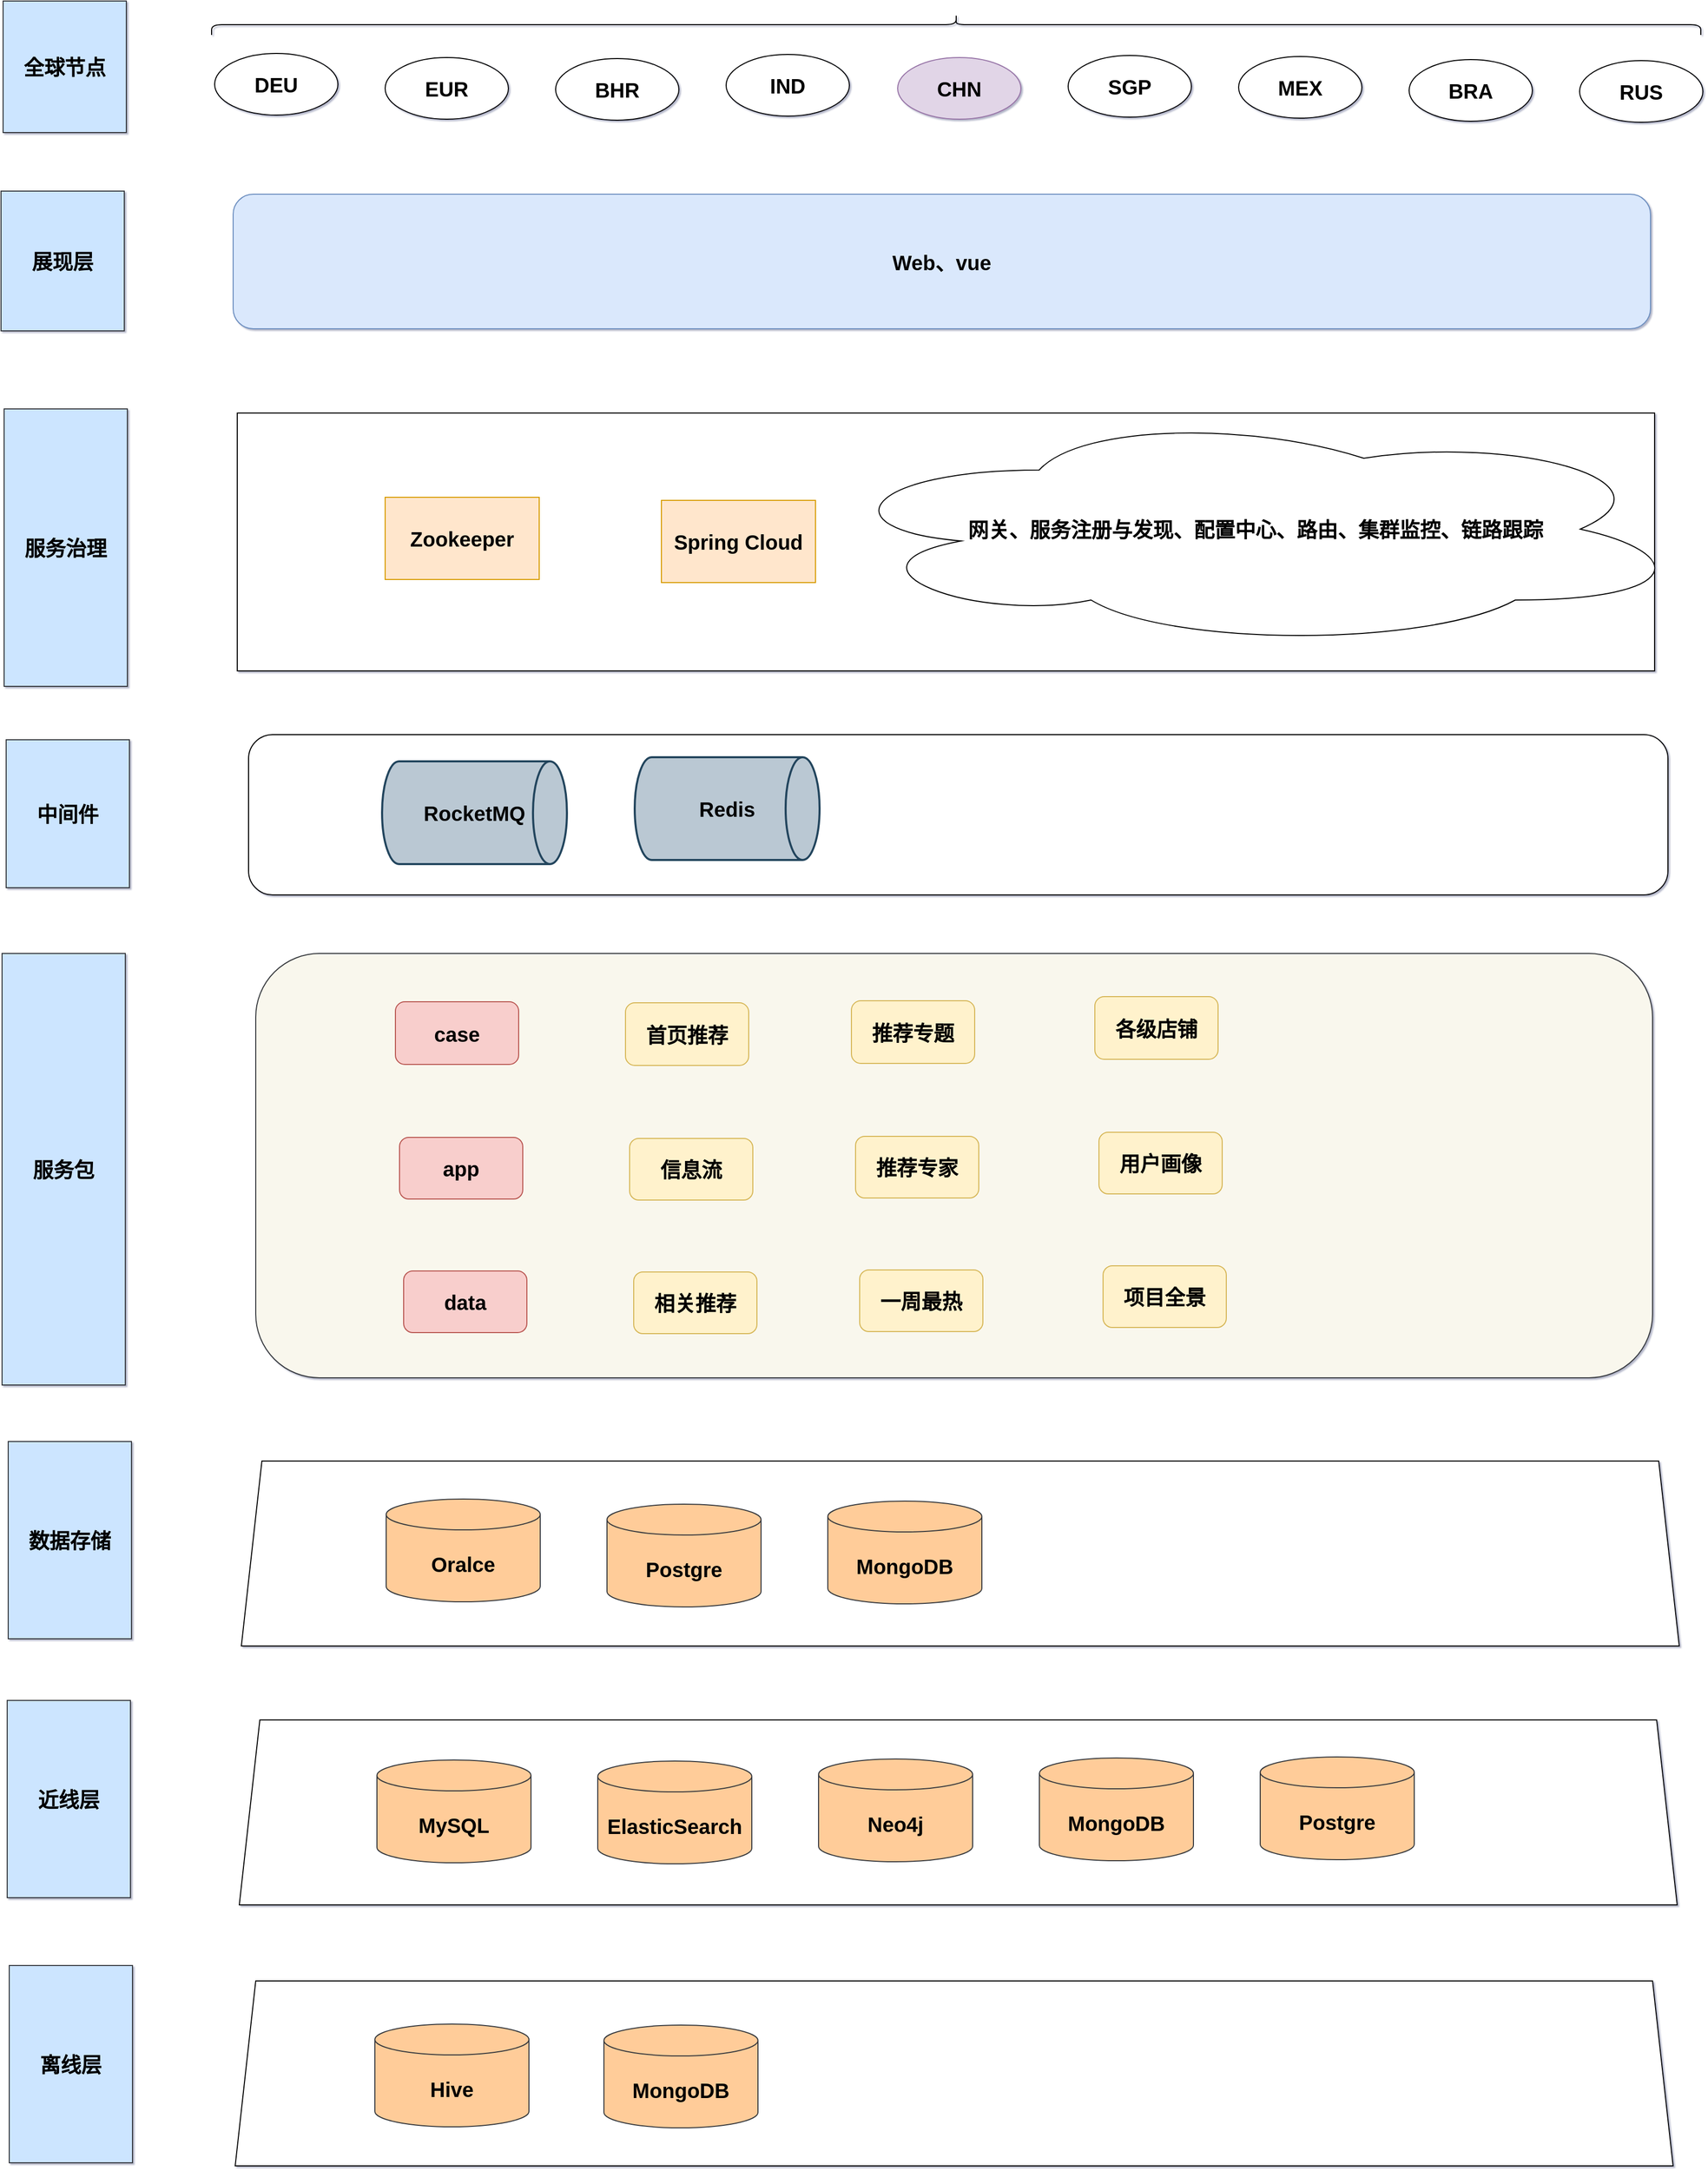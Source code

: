 <mxfile version="16.5.1" type="device"><diagram name="Technology" id="yIwyOBxr3fZb6Ma79Ysj"><mxGraphModel dx="1570" dy="1098" grid="0" gridSize="10" guides="0" tooltips="1" connect="1" arrows="1" fold="1" page="0" pageScale="1" pageWidth="4681" pageHeight="3300" math="0" shadow="1"><root><mxCell id="n-6Oc77lEkILCvmwuxOk-0"/><mxCell id="n-6Oc77lEkILCvmwuxOk-1" parent="n-6Oc77lEkILCvmwuxOk-0"/><mxCell id="2tt0d1bZNJooBDQABfdz-0" value="" style="rounded=1;whiteSpace=wrap;html=1;sketch=0;fontSize=20;gradientColor=none;fontStyle=1;labelBackgroundColor=none;labelBorderColor=none;fontFamily=Helvetica;" parent="n-6Oc77lEkILCvmwuxOk-1" vertex="1"><mxGeometry x="1423" y="1123" width="1382" height="156" as="geometry"/></mxCell><mxCell id="n-6Oc77lEkILCvmwuxOk-3" value="IND" style="ellipse;whiteSpace=wrap;html=1;rounded=0;fontSize=20;fontStyle=1;labelBackgroundColor=none;labelBorderColor=none;fontFamily=Helvetica;" parent="n-6Oc77lEkILCvmwuxOk-1" vertex="1"><mxGeometry x="1888" y="461" width="120" height="60" as="geometry"/></mxCell><mxCell id="n-6Oc77lEkILCvmwuxOk-4" value="SGP" style="ellipse;whiteSpace=wrap;html=1;rounded=0;fontSize=20;fontStyle=1;labelBackgroundColor=none;labelBorderColor=none;fontFamily=Helvetica;" parent="n-6Oc77lEkILCvmwuxOk-1" vertex="1"><mxGeometry x="2221" y="462" width="120" height="60" as="geometry"/></mxCell><mxCell id="n-6Oc77lEkILCvmwuxOk-5" value="&lt;span style=&quot;font-size: 20px;&quot;&gt;MEX&lt;/span&gt;" style="ellipse;whiteSpace=wrap;html=1;rounded=0;fontSize=20;fontStyle=1;labelBackgroundColor=none;labelBorderColor=none;fontFamily=Helvetica;" parent="n-6Oc77lEkILCvmwuxOk-1" vertex="1"><mxGeometry x="2387" y="463" width="120" height="60" as="geometry"/></mxCell><mxCell id="n-6Oc77lEkILCvmwuxOk-6" value="CHN" style="ellipse;whiteSpace=wrap;html=1;rounded=0;fontSize=20;fontStyle=1;fillColor=#e1d5e7;strokeColor=#9673a6;labelBackgroundColor=none;labelBorderColor=none;fontFamily=Helvetica;" parent="n-6Oc77lEkILCvmwuxOk-1" vertex="1"><mxGeometry x="2055" y="464" width="120" height="60" as="geometry"/></mxCell><mxCell id="n-6Oc77lEkILCvmwuxOk-7" value="DEU" style="ellipse;whiteSpace=wrap;html=1;rounded=0;fontSize=20;fontStyle=1;labelBackgroundColor=none;labelBorderColor=none;fontFamily=Helvetica;" parent="n-6Oc77lEkILCvmwuxOk-1" vertex="1"><mxGeometry x="1390" y="460" width="120" height="60" as="geometry"/></mxCell><mxCell id="n-6Oc77lEkILCvmwuxOk-8" value="RUS" style="ellipse;whiteSpace=wrap;html=1;rounded=0;fontSize=20;fontStyle=1;labelBackgroundColor=none;labelBorderColor=none;fontFamily=Helvetica;" parent="n-6Oc77lEkILCvmwuxOk-1" vertex="1"><mxGeometry x="2719" y="467" width="120" height="60" as="geometry"/></mxCell><mxCell id="n-6Oc77lEkILCvmwuxOk-9" value="EUR" style="ellipse;whiteSpace=wrap;html=1;rounded=0;fontSize=20;fontStyle=1;labelBackgroundColor=none;labelBorderColor=none;fontFamily=Helvetica;" parent="n-6Oc77lEkILCvmwuxOk-1" vertex="1"><mxGeometry x="1556" y="464" width="120" height="60" as="geometry"/></mxCell><mxCell id="n-6Oc77lEkILCvmwuxOk-10" value="BHR" style="ellipse;whiteSpace=wrap;html=1;rounded=0;fontSize=20;fontStyle=1;labelBackgroundColor=none;labelBorderColor=none;fontFamily=Helvetica;" parent="n-6Oc77lEkILCvmwuxOk-1" vertex="1"><mxGeometry x="1722" y="465" width="120" height="60" as="geometry"/></mxCell><mxCell id="n-6Oc77lEkILCvmwuxOk-12" value="BRA" style="ellipse;whiteSpace=wrap;html=1;rounded=0;fontSize=20;fontStyle=1;labelBackgroundColor=none;labelBorderColor=none;fontFamily=Helvetica;" parent="n-6Oc77lEkILCvmwuxOk-1" vertex="1"><mxGeometry x="2553" y="466" width="120" height="60" as="geometry"/></mxCell><mxCell id="n-6Oc77lEkILCvmwuxOk-17" value="" style="shape=curlyBracket;whiteSpace=wrap;html=1;rounded=1;flipH=1;rotation=-90;fontSize=20;fontStyle=1;labelBackgroundColor=none;labelBorderColor=none;fontFamily=Helvetica;" parent="n-6Oc77lEkILCvmwuxOk-1" vertex="1"><mxGeometry x="2102" y="-293" width="20" height="1450" as="geometry"/></mxCell><mxCell id="2YTRHmo_nxILaKStBPcS-0" value="Web、vue" style="rounded=1;whiteSpace=wrap;html=1;sketch=0;fontSize=20;fillColor=#dae8fc;strokeColor=#6c8ebf;fontStyle=1;labelBackgroundColor=none;labelBorderColor=none;fontFamily=Helvetica;" parent="n-6Oc77lEkILCvmwuxOk-1" vertex="1"><mxGeometry x="1408" y="597" width="1380" height="131" as="geometry"/></mxCell><mxCell id="2YTRHmo_nxILaKStBPcS-2" value="" style="rounded=0;whiteSpace=wrap;html=1;sketch=0;fontSize=20;fontStyle=1;shadow=0;fillColor=default;labelBackgroundColor=none;labelBorderColor=none;fontFamily=Helvetica;" parent="n-6Oc77lEkILCvmwuxOk-1" vertex="1"><mxGeometry x="1412" y="810" width="1380" height="251" as="geometry"/></mxCell><mxCell id="n-6Oc77lEkILCvmwuxOk-2" value="Zookeeper" style="rounded=0;whiteSpace=wrap;html=1;fontSize=20;fontStyle=1;fillColor=#ffe6cc;strokeColor=#d79b00;labelBackgroundColor=none;labelBorderColor=none;fontFamily=Helvetica;" parent="n-6Oc77lEkILCvmwuxOk-1" vertex="1"><mxGeometry x="1556" y="892" width="150" height="80" as="geometry"/></mxCell><mxCell id="2YTRHmo_nxILaKStBPcS-1" value="Spring Cloud" style="rounded=0;whiteSpace=wrap;html=1;fontSize=20;fontStyle=1;fillColor=#ffe6cc;strokeColor=#d79b00;labelBackgroundColor=none;labelBorderColor=none;fontFamily=Helvetica;" parent="n-6Oc77lEkILCvmwuxOk-1" vertex="1"><mxGeometry x="1825" y="895" width="150" height="80" as="geometry"/></mxCell><mxCell id="2YTRHmo_nxILaKStBPcS-3" value="" style="rounded=1;whiteSpace=wrap;html=1;sketch=0;fontSize=20;fontStyle=1;fillColor=#f9f7ed;strokeColor=#36393d;labelBackgroundColor=none;labelBorderColor=none;fontFamily=Helvetica;" parent="n-6Oc77lEkILCvmwuxOk-1" vertex="1"><mxGeometry x="1430" y="1336" width="1360" height="413" as="geometry"/></mxCell><mxCell id="2YTRHmo_nxILaKStBPcS-13" value="case" style="rounded=1;whiteSpace=wrap;html=1;fontSize=20;fontStyle=1;fillColor=#f8cecc;strokeColor=#b85450;labelBackgroundColor=none;labelBorderColor=none;fontFamily=Helvetica;" parent="n-6Oc77lEkILCvmwuxOk-1" vertex="1"><mxGeometry x="1566" y="1383" width="120" height="61" as="geometry"/></mxCell><mxCell id="2YTRHmo_nxILaKStBPcS-14" value="app" style="rounded=1;whiteSpace=wrap;html=1;fontSize=20;fontStyle=1;fillColor=#f8cecc;strokeColor=#b85450;labelBackgroundColor=none;labelBorderColor=none;fontFamily=Helvetica;" parent="n-6Oc77lEkILCvmwuxOk-1" vertex="1"><mxGeometry x="1570" y="1515" width="120" height="60" as="geometry"/></mxCell><mxCell id="2YTRHmo_nxILaKStBPcS-15" value="data" style="rounded=1;whiteSpace=wrap;html=1;fontSize=20;fontStyle=1;fillColor=#f8cecc;strokeColor=#b85450;labelBackgroundColor=none;labelBorderColor=none;fontFamily=Helvetica;" parent="n-6Oc77lEkILCvmwuxOk-1" vertex="1"><mxGeometry x="1574" y="1645" width="120" height="60" as="geometry"/></mxCell><mxCell id="2YTRHmo_nxILaKStBPcS-20" value="首页推荐" style="rounded=1;whiteSpace=wrap;html=1;fontSize=20;fontStyle=1;fillColor=#fff2cc;strokeColor=#d6b656;labelBackgroundColor=none;labelBorderColor=none;fontFamily=Helvetica;" parent="n-6Oc77lEkILCvmwuxOk-1" vertex="1"><mxGeometry x="1790" y="1384" width="120" height="61" as="geometry"/></mxCell><mxCell id="2YTRHmo_nxILaKStBPcS-21" value="信息流" style="rounded=1;whiteSpace=wrap;html=1;fontSize=20;fontStyle=1;fillColor=#fff2cc;strokeColor=#d6b656;labelBackgroundColor=none;labelBorderColor=none;fontFamily=Helvetica;" parent="n-6Oc77lEkILCvmwuxOk-1" vertex="1"><mxGeometry x="1794" y="1516" width="120" height="60" as="geometry"/></mxCell><mxCell id="2YTRHmo_nxILaKStBPcS-22" value="相关推荐" style="rounded=1;whiteSpace=wrap;html=1;fontSize=20;fontStyle=1;fillColor=#fff2cc;strokeColor=#d6b656;labelBackgroundColor=none;labelBorderColor=none;fontFamily=Helvetica;" parent="n-6Oc77lEkILCvmwuxOk-1" vertex="1"><mxGeometry x="1798" y="1646" width="120" height="60" as="geometry"/></mxCell><mxCell id="2YTRHmo_nxILaKStBPcS-23" value="推荐专题" style="rounded=1;whiteSpace=wrap;html=1;fontSize=20;fontStyle=1;fillColor=#fff2cc;strokeColor=#d6b656;labelBackgroundColor=none;labelBorderColor=none;fontFamily=Helvetica;" parent="n-6Oc77lEkILCvmwuxOk-1" vertex="1"><mxGeometry x="2010" y="1382" width="120" height="61" as="geometry"/></mxCell><mxCell id="2YTRHmo_nxILaKStBPcS-24" value="推荐专家" style="rounded=1;whiteSpace=wrap;html=1;fontSize=20;fontStyle=1;fillColor=#fff2cc;strokeColor=#d6b656;labelBackgroundColor=none;labelBorderColor=none;fontFamily=Helvetica;" parent="n-6Oc77lEkILCvmwuxOk-1" vertex="1"><mxGeometry x="2014" y="1514" width="120" height="60" as="geometry"/></mxCell><mxCell id="2YTRHmo_nxILaKStBPcS-25" value="&lt;span style=&quot;font-size: 20px;&quot;&gt;一周最热&lt;/span&gt;" style="rounded=1;whiteSpace=wrap;html=1;fontSize=20;fontStyle=1;fillColor=#fff2cc;strokeColor=#d6b656;labelBackgroundColor=none;labelBorderColor=none;fontFamily=Helvetica;" parent="n-6Oc77lEkILCvmwuxOk-1" vertex="1"><mxGeometry x="2018" y="1644" width="120" height="60" as="geometry"/></mxCell><mxCell id="2YTRHmo_nxILaKStBPcS-26" value="各级店铺" style="rounded=1;whiteSpace=wrap;html=1;fontSize=20;fontStyle=1;fillColor=#fff2cc;strokeColor=#d6b656;labelBackgroundColor=none;labelBorderColor=none;fontFamily=Helvetica;" parent="n-6Oc77lEkILCvmwuxOk-1" vertex="1"><mxGeometry x="2247" y="1378" width="120" height="61" as="geometry"/></mxCell><mxCell id="2YTRHmo_nxILaKStBPcS-27" value="用户画像" style="rounded=1;whiteSpace=wrap;html=1;fontSize=20;fontStyle=1;fillColor=#fff2cc;strokeColor=#d6b656;labelBackgroundColor=none;labelBorderColor=none;fontFamily=Helvetica;" parent="n-6Oc77lEkILCvmwuxOk-1" vertex="1"><mxGeometry x="2251" y="1510" width="120" height="60" as="geometry"/></mxCell><mxCell id="2YTRHmo_nxILaKStBPcS-28" value="&lt;span style=&quot;font-size: 20px;&quot;&gt;项目全景&lt;/span&gt;" style="rounded=1;whiteSpace=wrap;html=1;fontSize=20;fontStyle=1;fillColor=#fff2cc;strokeColor=#d6b656;labelBackgroundColor=none;labelBorderColor=none;fontFamily=Helvetica;" parent="n-6Oc77lEkILCvmwuxOk-1" vertex="1"><mxGeometry x="2255" y="1640" width="120" height="60" as="geometry"/></mxCell><mxCell id="2YTRHmo_nxILaKStBPcS-29" value="" style="shape=trapezoid;perimeter=trapezoidPerimeter;whiteSpace=wrap;html=1;fixedSize=1;rounded=0;sketch=0;fontSize=20;gradientColor=none;fontStyle=1;labelBackgroundColor=none;labelBorderColor=none;fontFamily=Helvetica;" parent="n-6Oc77lEkILCvmwuxOk-1" vertex="1"><mxGeometry x="1416" y="1830" width="1400" height="180" as="geometry"/></mxCell><mxCell id="2YTRHmo_nxILaKStBPcS-31" value="Oralce" style="shape=cylinder3;whiteSpace=wrap;html=1;boundedLbl=1;backgroundOutline=1;size=15;rounded=0;sketch=0;fontSize=20;fontStyle=1;rotation=0;flipV=1;flipH=0;direction=west;fillColor=#ffcc99;strokeColor=#36393d;labelBackgroundColor=none;labelBorderColor=none;fontFamily=Helvetica;" parent="n-6Oc77lEkILCvmwuxOk-1" vertex="1"><mxGeometry x="1557" y="1867" width="150" height="100" as="geometry"/></mxCell><mxCell id="2YTRHmo_nxILaKStBPcS-32" value="Postgre" style="shape=cylinder3;whiteSpace=wrap;html=1;boundedLbl=1;backgroundOutline=1;size=15;rounded=0;sketch=0;fontSize=20;fontStyle=1;rotation=0;flipV=1;flipH=0;direction=west;fillColor=#ffcc99;strokeColor=#36393d;labelBackgroundColor=none;labelBorderColor=none;fontFamily=Helvetica;" parent="n-6Oc77lEkILCvmwuxOk-1" vertex="1"><mxGeometry x="1772" y="1872" width="150" height="100" as="geometry"/></mxCell><mxCell id="2YTRHmo_nxILaKStBPcS-33" value="MongoDB" style="shape=cylinder3;whiteSpace=wrap;html=1;boundedLbl=1;backgroundOutline=1;size=15;rounded=0;sketch=0;fontSize=20;fontStyle=1;rotation=0;flipV=1;flipH=0;direction=west;fillColor=#ffcc99;strokeColor=#36393d;labelBackgroundColor=none;labelBorderColor=none;fontFamily=Helvetica;" parent="n-6Oc77lEkILCvmwuxOk-1" vertex="1"><mxGeometry x="1987" y="1869" width="150" height="100" as="geometry"/></mxCell><mxCell id="2tt0d1bZNJooBDQABfdz-4" value="RocketMQ" style="strokeWidth=2;html=1;shape=mxgraph.flowchart.direct_data;whiteSpace=wrap;rounded=0;sketch=0;fontSize=20;fontStyle=1;fillColor=#bac8d3;strokeColor=#23445d;labelBackgroundColor=none;labelBorderColor=none;fontFamily=Helvetica;" parent="n-6Oc77lEkILCvmwuxOk-1" vertex="1"><mxGeometry x="1553" y="1149" width="180" height="100" as="geometry"/></mxCell><mxCell id="2tt0d1bZNJooBDQABfdz-5" value="Redis" style="strokeWidth=2;html=1;shape=mxgraph.flowchart.direct_data;whiteSpace=wrap;rounded=0;sketch=0;fontSize=20;fontStyle=1;fillColor=#bac8d3;strokeColor=#23445d;labelBackgroundColor=none;labelBorderColor=none;fontFamily=Helvetica;" parent="n-6Oc77lEkILCvmwuxOk-1" vertex="1"><mxGeometry x="1799" y="1145" width="180" height="100" as="geometry"/></mxCell><mxCell id="0-m3_zsZBjf0WHvTpmzD-0" value="展现层" style="rounded=0;whiteSpace=wrap;html=1;sketch=0;fontSize=20;fillColor=#cce5ff;strokeColor=#36393d;fontStyle=1;flipH=1;flipV=1;labelBackgroundColor=none;labelBorderColor=none;fontFamily=Helvetica;" parent="n-6Oc77lEkILCvmwuxOk-1" vertex="1"><mxGeometry x="1182" y="594" width="120" height="136" as="geometry"/></mxCell><mxCell id="0-m3_zsZBjf0WHvTpmzD-1" value="&lt;span style=&quot;font-size: 20px;&quot;&gt;全球节点&lt;/span&gt;" style="rounded=0;whiteSpace=wrap;html=1;sketch=0;fontSize=20;fillColor=#cce5ff;strokeColor=#36393d;fontStyle=1;flipH=1;flipV=1;labelBackgroundColor=none;labelBorderColor=none;fontFamily=Helvetica;" parent="n-6Oc77lEkILCvmwuxOk-1" vertex="1"><mxGeometry x="1184" y="409" width="120" height="128" as="geometry"/></mxCell><mxCell id="0-m3_zsZBjf0WHvTpmzD-2" value="&lt;span style=&quot;font-size: 20px;&quot;&gt;服务包&lt;/span&gt;" style="rounded=0;whiteSpace=wrap;html=1;sketch=0;fontSize=20;fillColor=#cce5ff;strokeColor=#36393d;fontStyle=1;flipH=1;flipV=1;labelBackgroundColor=none;labelBorderColor=none;fontFamily=Helvetica;" parent="n-6Oc77lEkILCvmwuxOk-1" vertex="1"><mxGeometry x="1183" y="1336" width="120" height="420" as="geometry"/></mxCell><mxCell id="0-m3_zsZBjf0WHvTpmzD-3" value="数据存储" style="rounded=0;whiteSpace=wrap;html=1;sketch=0;fontSize=20;fillColor=#cce5ff;strokeColor=#36393d;fontStyle=1;flipH=1;flipV=1;labelBackgroundColor=none;labelBorderColor=none;fontFamily=Helvetica;" parent="n-6Oc77lEkILCvmwuxOk-1" vertex="1"><mxGeometry x="1189" y="1811" width="120" height="192" as="geometry"/></mxCell><mxCell id="0-m3_zsZBjf0WHvTpmzD-21" value="&lt;span style=&quot;font-size: 20px;&quot;&gt;服务治理&lt;/span&gt;" style="rounded=0;whiteSpace=wrap;html=1;sketch=0;fontSize=20;fillColor=#cce5ff;strokeColor=#36393d;fontStyle=1;flipH=1;flipV=1;labelBackgroundColor=none;labelBorderColor=none;fontFamily=Helvetica;" parent="n-6Oc77lEkILCvmwuxOk-1" vertex="1"><mxGeometry x="1185" y="806" width="120" height="270" as="geometry"/></mxCell><mxCell id="0-m3_zsZBjf0WHvTpmzD-22" value="&lt;span style=&quot;font-size: 20px;&quot;&gt;中间件&lt;/span&gt;" style="rounded=0;whiteSpace=wrap;html=1;sketch=0;fontSize=20;fillColor=#cce5ff;strokeColor=#36393d;fontStyle=1;flipH=1;flipV=1;labelBackgroundColor=none;labelBorderColor=none;fontFamily=Helvetica;" parent="n-6Oc77lEkILCvmwuxOk-1" vertex="1"><mxGeometry x="1187" y="1128" width="120" height="144" as="geometry"/></mxCell><mxCell id="0" value="" style="shape=trapezoid;perimeter=trapezoidPerimeter;whiteSpace=wrap;html=1;fixedSize=1;rounded=0;sketch=0;fontSize=20;gradientColor=none;fontStyle=1;labelBackgroundColor=none;labelBorderColor=none;fontFamily=Helvetica;" parent="n-6Oc77lEkILCvmwuxOk-1" vertex="1"><mxGeometry x="1414" y="2082" width="1400" height="180" as="geometry"/></mxCell><mxCell id="2" value="Postgre" style="shape=cylinder3;whiteSpace=wrap;html=1;boundedLbl=1;backgroundOutline=1;size=15;rounded=0;sketch=0;fontSize=20;fontStyle=1;rotation=0;flipV=1;flipH=0;direction=west;fillColor=#ffcc99;strokeColor=#36393d;labelBackgroundColor=none;labelBorderColor=none;fontFamily=Helvetica;" parent="n-6Oc77lEkILCvmwuxOk-1" vertex="1"><mxGeometry x="2408" y="2118" width="150" height="100" as="geometry"/></mxCell><mxCell id="3" value="MongoDB" style="shape=cylinder3;whiteSpace=wrap;html=1;boundedLbl=1;backgroundOutline=1;size=15;rounded=0;sketch=0;fontSize=20;fontStyle=1;rotation=0;flipV=1;flipH=0;direction=west;fillColor=#ffcc99;strokeColor=#36393d;labelBackgroundColor=none;labelBorderColor=none;fontFamily=Helvetica;" parent="n-6Oc77lEkILCvmwuxOk-1" vertex="1"><mxGeometry x="2193" y="2119" width="150" height="100" as="geometry"/></mxCell><mxCell id="4" value="MySQL" style="shape=cylinder3;whiteSpace=wrap;html=1;boundedLbl=1;backgroundOutline=1;size=15;rounded=0;sketch=0;fontSize=20;fontStyle=1;rotation=0;flipV=1;flipH=0;direction=west;fillColor=#ffcc99;strokeColor=#36393d;labelBackgroundColor=none;labelBorderColor=none;fontFamily=Helvetica;" parent="n-6Oc77lEkILCvmwuxOk-1" vertex="1"><mxGeometry x="1548" y="2121" width="150" height="100" as="geometry"/></mxCell><mxCell id="6" value="Neo4j" style="shape=cylinder3;whiteSpace=wrap;html=1;boundedLbl=1;backgroundOutline=1;size=15;rounded=0;sketch=0;fontSize=20;fontStyle=1;rotation=0;flipV=1;flipH=0;direction=west;fillColor=#ffcc99;strokeColor=#36393d;labelBackgroundColor=none;labelBorderColor=none;fontFamily=Helvetica;" parent="n-6Oc77lEkILCvmwuxOk-1" vertex="1"><mxGeometry x="1978" y="2120" width="150" height="100" as="geometry"/></mxCell><mxCell id="7" value="ElasticSearch" style="shape=cylinder3;whiteSpace=wrap;html=1;boundedLbl=1;backgroundOutline=1;size=15;rounded=0;sketch=0;fontSize=20;fontStyle=1;rotation=0;flipV=1;flipH=0;direction=west;fillColor=#ffcc99;strokeColor=#36393d;labelBackgroundColor=none;labelBorderColor=none;fontFamily=Helvetica;" parent="n-6Oc77lEkILCvmwuxOk-1" vertex="1"><mxGeometry x="1763" y="2122" width="150" height="100" as="geometry"/></mxCell><mxCell id="8" value="近线层" style="rounded=0;whiteSpace=wrap;html=1;sketch=0;fontSize=20;fillColor=#cce5ff;strokeColor=#36393d;fontStyle=1;flipH=1;flipV=1;labelBackgroundColor=none;labelBorderColor=none;fontFamily=Helvetica;" parent="n-6Oc77lEkILCvmwuxOk-1" vertex="1"><mxGeometry x="1188" y="2063" width="120" height="192" as="geometry"/></mxCell><mxCell id="9" value="" style="shape=trapezoid;perimeter=trapezoidPerimeter;whiteSpace=wrap;html=1;fixedSize=1;rounded=0;sketch=0;fontSize=20;gradientColor=none;fontStyle=1;labelBackgroundColor=none;labelBorderColor=none;fontFamily=Helvetica;" parent="n-6Oc77lEkILCvmwuxOk-1" vertex="1"><mxGeometry x="1410" y="2336" width="1400" height="180" as="geometry"/></mxCell><mxCell id="12" value="MongoDB" style="shape=cylinder3;whiteSpace=wrap;html=1;boundedLbl=1;backgroundOutline=1;size=15;rounded=0;sketch=0;fontSize=20;fontStyle=1;rotation=0;flipV=1;flipH=0;direction=west;fillColor=#ffcc99;strokeColor=#36393d;labelBackgroundColor=none;labelBorderColor=none;fontFamily=Helvetica;" parent="n-6Oc77lEkILCvmwuxOk-1" vertex="1"><mxGeometry x="1769" y="2379" width="150" height="100" as="geometry"/></mxCell><mxCell id="14" value="Hive" style="shape=cylinder3;whiteSpace=wrap;html=1;boundedLbl=1;backgroundOutline=1;size=15;rounded=0;sketch=0;fontSize=20;fontStyle=1;rotation=0;flipV=1;flipH=0;direction=west;fillColor=#ffcc99;strokeColor=#36393d;labelBackgroundColor=none;labelBorderColor=none;fontFamily=Helvetica;" parent="n-6Oc77lEkILCvmwuxOk-1" vertex="1"><mxGeometry x="1546" y="2378" width="150" height="100" as="geometry"/></mxCell><mxCell id="17" value="离线层" style="rounded=0;whiteSpace=wrap;html=1;sketch=0;fontSize=20;fillColor=#cce5ff;strokeColor=#36393d;fontStyle=1;flipH=1;flipV=1;labelBackgroundColor=none;labelBorderColor=none;fontFamily=Helvetica;" parent="n-6Oc77lEkILCvmwuxOk-1" vertex="1"><mxGeometry x="1190" y="2321" width="120" height="192" as="geometry"/></mxCell><mxCell id="SWq1WWznFKM6b_UL0CjG-20" value="&lt;span style=&quot;font-size: 20px;&quot;&gt;网关、服务注册与发现、配置中心、路由、集群监控、链路跟踪&lt;/span&gt;" style="ellipse;shape=cloud;whiteSpace=wrap;html=1;fontSize=20;fontStyle=1;labelBackgroundColor=none;labelBorderColor=none;fontFamily=Helvetica;" vertex="1" parent="n-6Oc77lEkILCvmwuxOk-1"><mxGeometry x="1982" y="808" width="843" height="230" as="geometry"/></mxCell></root></mxGraphModel></diagram></mxfile>